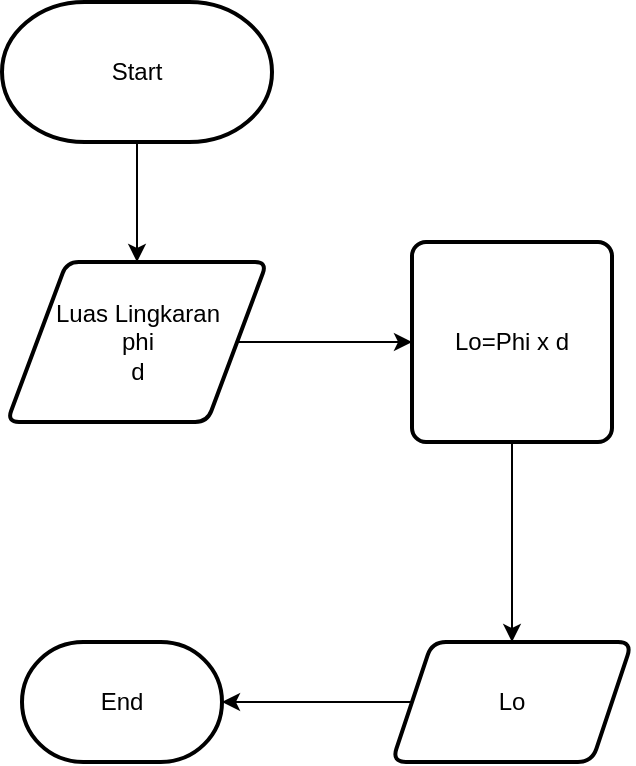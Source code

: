<mxfile version="22.0.4" type="github">
  <diagram name="Page-1" id="s6O07zQJtF4ZoTb8sSkp">
    <mxGraphModel dx="880" dy="425" grid="1" gridSize="10" guides="1" tooltips="1" connect="1" arrows="1" fold="1" page="1" pageScale="1" pageWidth="850" pageHeight="1100" math="0" shadow="0">
      <root>
        <mxCell id="0" />
        <mxCell id="1" parent="0" />
        <mxCell id="TxVh79v2LDjjA5fdh3rr-11" value="" style="edgeStyle=orthogonalEdgeStyle;rounded=0;orthogonalLoop=1;jettySize=auto;html=1;" edge="1" parent="1" source="TxVh79v2LDjjA5fdh3rr-1" target="TxVh79v2LDjjA5fdh3rr-3">
          <mxGeometry relative="1" as="geometry" />
        </mxCell>
        <mxCell id="TxVh79v2LDjjA5fdh3rr-1" value="Start" style="strokeWidth=2;html=1;shape=mxgraph.flowchart.terminator;whiteSpace=wrap;" vertex="1" parent="1">
          <mxGeometry x="375" y="40" width="135" height="70" as="geometry" />
        </mxCell>
        <mxCell id="TxVh79v2LDjjA5fdh3rr-8" value="" style="edgeStyle=orthogonalEdgeStyle;rounded=0;orthogonalLoop=1;jettySize=auto;html=1;" edge="1" parent="1" source="TxVh79v2LDjjA5fdh3rr-2" target="TxVh79v2LDjjA5fdh3rr-7">
          <mxGeometry relative="1" as="geometry" />
        </mxCell>
        <mxCell id="TxVh79v2LDjjA5fdh3rr-2" value="Lo=Phi x d" style="rounded=1;whiteSpace=wrap;html=1;absoluteArcSize=1;arcSize=14;strokeWidth=2;" vertex="1" parent="1">
          <mxGeometry x="580" y="160" width="100" height="100" as="geometry" />
        </mxCell>
        <mxCell id="TxVh79v2LDjjA5fdh3rr-4" value="" style="edgeStyle=orthogonalEdgeStyle;rounded=0;orthogonalLoop=1;jettySize=auto;html=1;" edge="1" parent="1" source="TxVh79v2LDjjA5fdh3rr-3" target="TxVh79v2LDjjA5fdh3rr-2">
          <mxGeometry relative="1" as="geometry" />
        </mxCell>
        <mxCell id="TxVh79v2LDjjA5fdh3rr-3" value="&lt;div&gt;Luas Lingkaran&lt;/div&gt;&lt;div&gt;phi&lt;/div&gt;&lt;div&gt;d&lt;br&gt;&lt;/div&gt;" style="shape=parallelogram;html=1;strokeWidth=2;perimeter=parallelogramPerimeter;whiteSpace=wrap;rounded=1;arcSize=12;size=0.23;" vertex="1" parent="1">
          <mxGeometry x="377.5" y="170" width="130" height="80" as="geometry" />
        </mxCell>
        <mxCell id="TxVh79v2LDjjA5fdh3rr-10" value="" style="edgeStyle=orthogonalEdgeStyle;rounded=0;orthogonalLoop=1;jettySize=auto;html=1;" edge="1" parent="1" source="TxVh79v2LDjjA5fdh3rr-7" target="TxVh79v2LDjjA5fdh3rr-9">
          <mxGeometry relative="1" as="geometry" />
        </mxCell>
        <mxCell id="TxVh79v2LDjjA5fdh3rr-7" value="Lo" style="shape=parallelogram;perimeter=parallelogramPerimeter;whiteSpace=wrap;html=1;fixedSize=1;rounded=1;arcSize=14;strokeWidth=2;" vertex="1" parent="1">
          <mxGeometry x="570" y="360" width="120" height="60" as="geometry" />
        </mxCell>
        <mxCell id="TxVh79v2LDjjA5fdh3rr-9" value="End" style="strokeWidth=2;html=1;shape=mxgraph.flowchart.terminator;whiteSpace=wrap;" vertex="1" parent="1">
          <mxGeometry x="385" y="360" width="100" height="60" as="geometry" />
        </mxCell>
      </root>
    </mxGraphModel>
  </diagram>
</mxfile>
